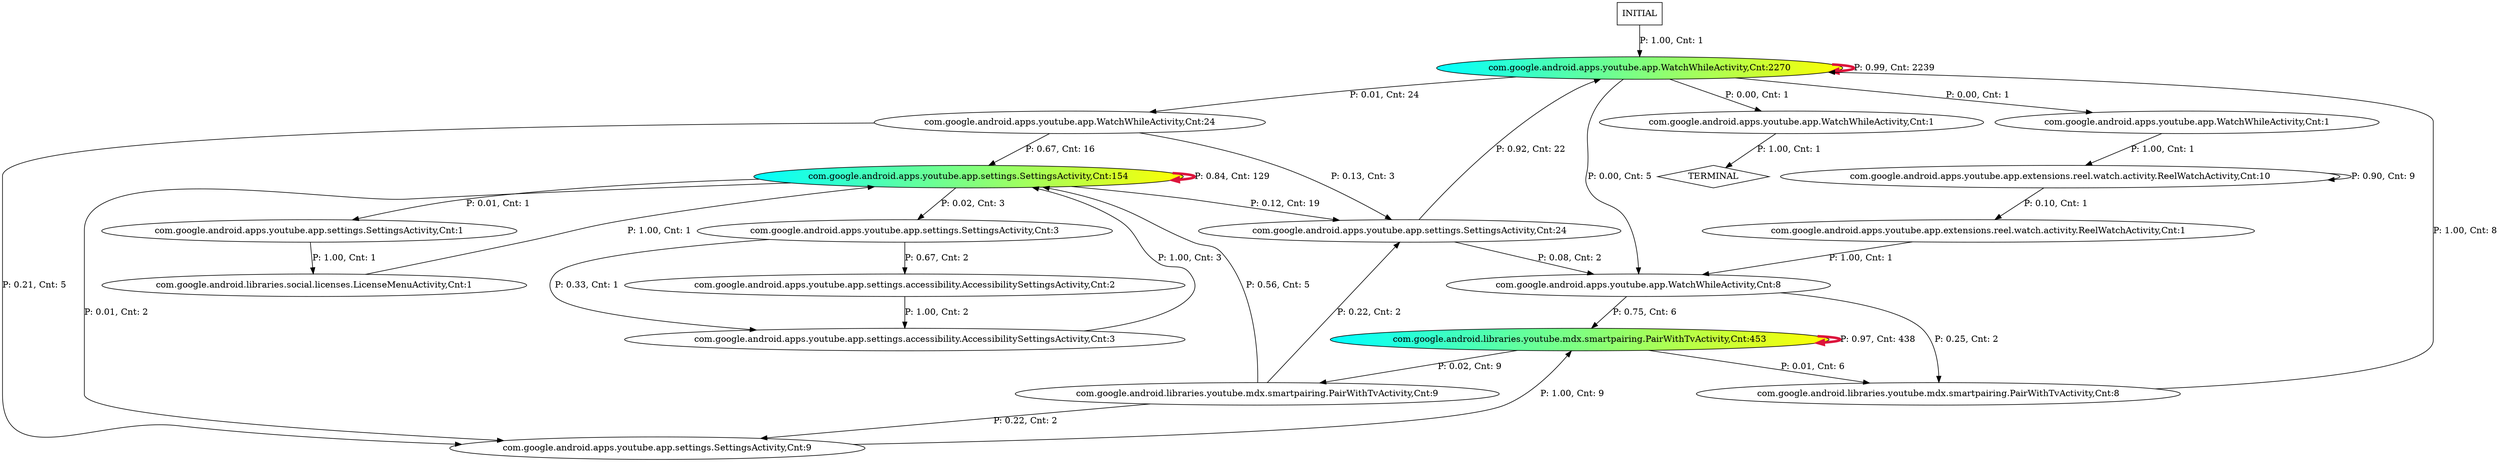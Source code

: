 digraph G {
  4 [label="com.google.android.apps.youtube.app.WatchWhileActivity,Cnt:2270", fillcolor="cyan:yellow", style="filled"];
  17 [label="com.google.android.libraries.youtube.mdx.smartpairing.PairWithTvActivity,Cnt:453", fillcolor="cyan:yellow", style="filled"];
  11 [label="com.google.android.apps.youtube.app.settings.SettingsActivity,Cnt:154", fillcolor="cyan:yellow", style="filled"];
  3 [label="com.google.android.apps.youtube.app.WatchWhileActivity,Cnt:24"];
  9 [label="com.google.android.apps.youtube.app.settings.SettingsActivity,Cnt:24"];
  6 [label="com.google.android.apps.youtube.app.extensions.reel.watch.activity.ReelWatchActivity,Cnt:10"];
  8 [label="com.google.android.apps.youtube.app.settings.SettingsActivity,Cnt:9"];
  16 [label="com.google.android.libraries.youtube.mdx.smartpairing.PairWithTvActivity,Cnt:9"];
  2 [label="com.google.android.apps.youtube.app.WatchWhileActivity,Cnt:8"];
  15 [label="com.google.android.libraries.youtube.mdx.smartpairing.PairWithTvActivity,Cnt:8"];
  10 [label="com.google.android.apps.youtube.app.settings.SettingsActivity,Cnt:3"];
  12 [label="com.google.android.apps.youtube.app.settings.accessibility.AccessibilitySettingsActivity,Cnt:3"];
  13 [label="com.google.android.apps.youtube.app.settings.accessibility.AccessibilitySettingsActivity,Cnt:2"];
  0 [label="com.google.android.apps.youtube.app.WatchWhileActivity,Cnt:1"];
  1 [label="com.google.android.apps.youtube.app.WatchWhileActivity,Cnt:1"];
  5 [label="com.google.android.apps.youtube.app.extensions.reel.watch.activity.ReelWatchActivity,Cnt:1"];
  7 [label="com.google.android.apps.youtube.app.settings.SettingsActivity,Cnt:1"];
  14 [label="com.google.android.libraries.social.licenses.LicenseMenuActivity,Cnt:1"];
  18 [label="TERMINAL",shape=diamond];
  19 [label="INITIAL",shape=box];
4->4 [label="P: 0.99, Cnt: 2239", color="crimson", penwidth=4];
17->17 [label="P: 0.97, Cnt: 438", color="crimson", penwidth=4];
11->11 [label="P: 0.84, Cnt: 129", color="crimson", penwidth=4];
4->3 [label="P: 0.01, Cnt: 24"];
9->4 [label="P: 0.92, Cnt: 22"];
11->9 [label="P: 0.12, Cnt: 19"];
3->11 [label="P: 0.67, Cnt: 16"];
6->6 [label="P: 0.90, Cnt: 9"];
8->17 [label="P: 1.00, Cnt: 9"];
17->16 [label="P: 0.02, Cnt: 9"];
15->4 [label="P: 1.00, Cnt: 8"];
2->17 [label="P: 0.75, Cnt: 6"];
17->15 [label="P: 0.01, Cnt: 6"];
3->8 [label="P: 0.21, Cnt: 5"];
4->2 [label="P: 0.00, Cnt: 5"];
16->11 [label="P: 0.56, Cnt: 5"];
3->9 [label="P: 0.13, Cnt: 3"];
11->10 [label="P: 0.02, Cnt: 3"];
12->11 [label="P: 1.00, Cnt: 3"];
2->15 [label="P: 0.25, Cnt: 2"];
9->2 [label="P: 0.08, Cnt: 2"];
10->13 [label="P: 0.67, Cnt: 2"];
11->8 [label="P: 0.01, Cnt: 2"];
13->12 [label="P: 1.00, Cnt: 2"];
16->8 [label="P: 0.22, Cnt: 2"];
16->9 [label="P: 0.22, Cnt: 2"];
0->6 [label="P: 1.00, Cnt: 1"];
1->18 [label="P: 1.00, Cnt: 1"];
4->1 [label="P: 0.00, Cnt: 1"];
4->0 [label="P: 0.00, Cnt: 1"];
5->2 [label="P: 1.00, Cnt: 1"];
6->5 [label="P: 0.10, Cnt: 1"];
7->14 [label="P: 1.00, Cnt: 1"];
10->12 [label="P: 0.33, Cnt: 1"];
11->7 [label="P: 0.01, Cnt: 1"];
14->11 [label="P: 1.00, Cnt: 1"];
19->4 [label="P: 1.00, Cnt: 1"];
}
